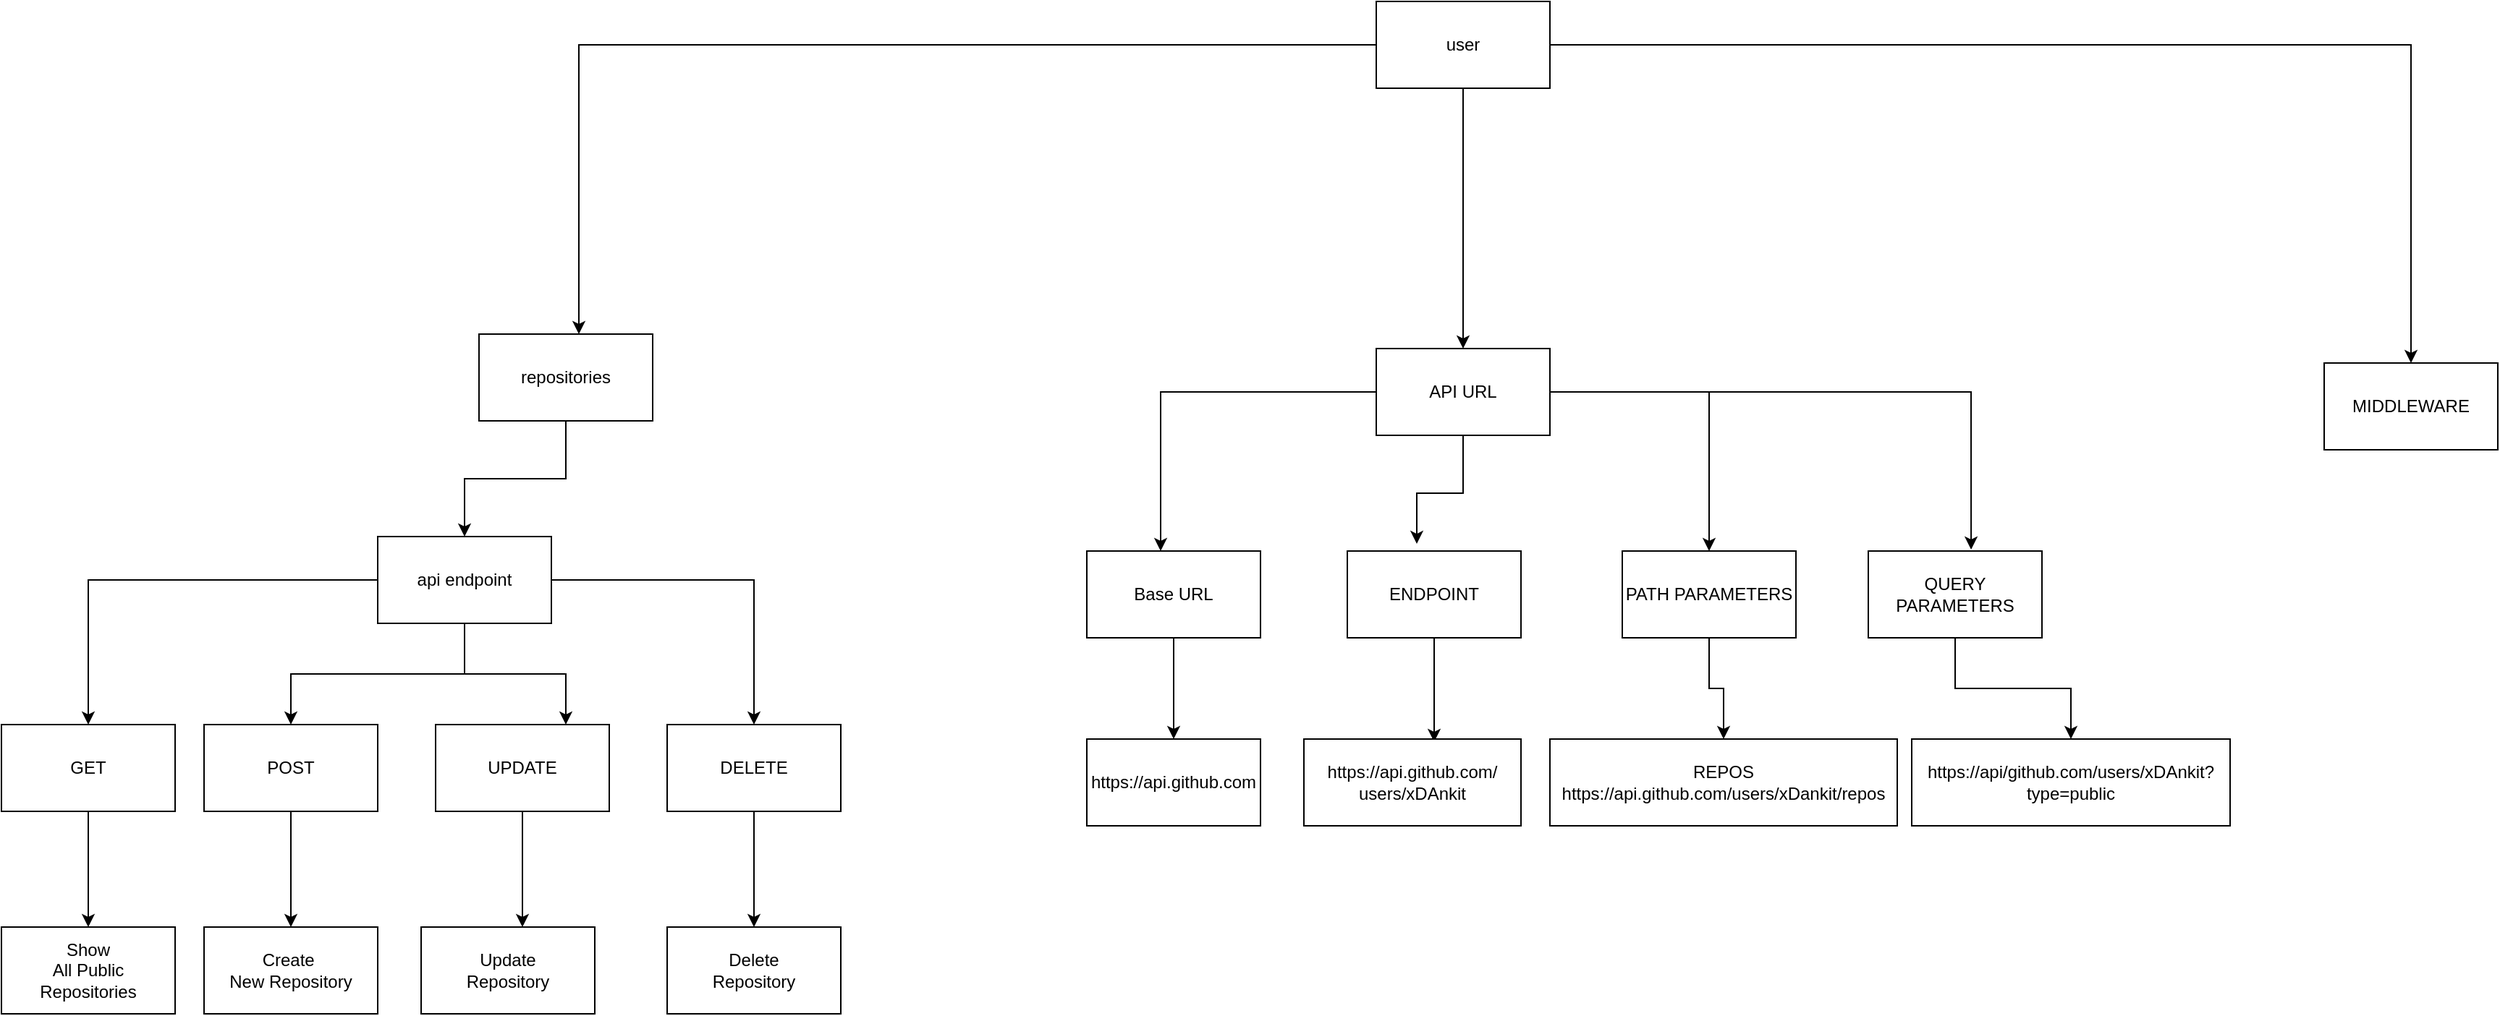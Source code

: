 <mxfile version="24.2.1" type="device">
  <diagram name="Page-1" id="rhS9JtVC_33PaL8HbyDL">
    <mxGraphModel dx="2476" dy="1828" grid="1" gridSize="10" guides="1" tooltips="1" connect="1" arrows="1" fold="1" page="1" pageScale="1" pageWidth="850" pageHeight="1100" math="0" shadow="0">
      <root>
        <mxCell id="0" />
        <mxCell id="1" parent="0" />
        <mxCell id="EvpxxNOr9Qi6KsdJ5t7L-20" style="edgeStyle=orthogonalEdgeStyle;rounded=0;orthogonalLoop=1;jettySize=auto;html=1;entryX=0.5;entryY=0;entryDx=0;entryDy=0;" parent="1" source="EvpxxNOr9Qi6KsdJ5t7L-1" target="EvpxxNOr9Qi6KsdJ5t7L-3" edge="1">
          <mxGeometry relative="1" as="geometry" />
        </mxCell>
        <mxCell id="EvpxxNOr9Qi6KsdJ5t7L-70" style="edgeStyle=orthogonalEdgeStyle;rounded=0;orthogonalLoop=1;jettySize=auto;html=1;entryX=0.5;entryY=0;entryDx=0;entryDy=0;" parent="1" source="EvpxxNOr9Qi6KsdJ5t7L-1" target="EvpxxNOr9Qi6KsdJ5t7L-69" edge="1">
          <mxGeometry relative="1" as="geometry" />
        </mxCell>
        <mxCell id="EvpxxNOr9Qi6KsdJ5t7L-1" value="user" style="rounded=0;whiteSpace=wrap;html=1;" parent="1" vertex="1">
          <mxGeometry x="620" y="-40" width="120" height="60" as="geometry" />
        </mxCell>
        <mxCell id="EvpxxNOr9Qi6KsdJ5t7L-7" value="" style="edgeStyle=orthogonalEdgeStyle;rounded=0;orthogonalLoop=1;jettySize=auto;html=1;" parent="1" source="EvpxxNOr9Qi6KsdJ5t7L-2" target="EvpxxNOr9Qi6KsdJ5t7L-6" edge="1">
          <mxGeometry relative="1" as="geometry" />
        </mxCell>
        <mxCell id="EvpxxNOr9Qi6KsdJ5t7L-2" value="repositories" style="rounded=0;whiteSpace=wrap;html=1;" parent="1" vertex="1">
          <mxGeometry y="190" width="120" height="60" as="geometry" />
        </mxCell>
        <mxCell id="EvpxxNOr9Qi6KsdJ5t7L-44" style="edgeStyle=orthogonalEdgeStyle;rounded=0;orthogonalLoop=1;jettySize=auto;html=1;entryX=0.425;entryY=0;entryDx=0;entryDy=0;entryPerimeter=0;" parent="1" source="EvpxxNOr9Qi6KsdJ5t7L-3" target="EvpxxNOr9Qi6KsdJ5t7L-46" edge="1">
          <mxGeometry relative="1" as="geometry">
            <mxPoint x="840" y="340" as="targetPoint" />
          </mxGeometry>
        </mxCell>
        <mxCell id="EvpxxNOr9Qi6KsdJ5t7L-65" style="edgeStyle=orthogonalEdgeStyle;rounded=0;orthogonalLoop=1;jettySize=auto;html=1;entryX=0.5;entryY=0;entryDx=0;entryDy=0;" parent="1" source="EvpxxNOr9Qi6KsdJ5t7L-3" target="EvpxxNOr9Qi6KsdJ5t7L-54" edge="1">
          <mxGeometry relative="1" as="geometry" />
        </mxCell>
        <mxCell id="EvpxxNOr9Qi6KsdJ5t7L-3" value="API URL" style="rounded=0;whiteSpace=wrap;html=1;" parent="1" vertex="1">
          <mxGeometry x="620" y="200" width="120" height="60" as="geometry" />
        </mxCell>
        <mxCell id="EvpxxNOr9Qi6KsdJ5t7L-11" value="" style="edgeStyle=orthogonalEdgeStyle;rounded=0;orthogonalLoop=1;jettySize=auto;html=1;" parent="1" source="EvpxxNOr9Qi6KsdJ5t7L-6" target="EvpxxNOr9Qi6KsdJ5t7L-10" edge="1">
          <mxGeometry relative="1" as="geometry" />
        </mxCell>
        <mxCell id="EvpxxNOr9Qi6KsdJ5t7L-21" value="" style="edgeStyle=orthogonalEdgeStyle;rounded=0;orthogonalLoop=1;jettySize=auto;html=1;" parent="1" source="EvpxxNOr9Qi6KsdJ5t7L-6" target="EvpxxNOr9Qi6KsdJ5t7L-12" edge="1">
          <mxGeometry relative="1" as="geometry" />
        </mxCell>
        <mxCell id="EvpxxNOr9Qi6KsdJ5t7L-22" style="edgeStyle=orthogonalEdgeStyle;rounded=0;orthogonalLoop=1;jettySize=auto;html=1;entryX=0.75;entryY=0;entryDx=0;entryDy=0;" parent="1" source="EvpxxNOr9Qi6KsdJ5t7L-6" target="EvpxxNOr9Qi6KsdJ5t7L-13" edge="1">
          <mxGeometry relative="1" as="geometry" />
        </mxCell>
        <mxCell id="EvpxxNOr9Qi6KsdJ5t7L-23" style="edgeStyle=orthogonalEdgeStyle;rounded=0;orthogonalLoop=1;jettySize=auto;html=1;" parent="1" source="EvpxxNOr9Qi6KsdJ5t7L-6" target="EvpxxNOr9Qi6KsdJ5t7L-14" edge="1">
          <mxGeometry relative="1" as="geometry" />
        </mxCell>
        <mxCell id="EvpxxNOr9Qi6KsdJ5t7L-6" value="api endpoint" style="rounded=0;whiteSpace=wrap;html=1;" parent="1" vertex="1">
          <mxGeometry x="-70" y="330" width="120" height="60" as="geometry" />
        </mxCell>
        <mxCell id="EvpxxNOr9Qi6KsdJ5t7L-35" value="" style="edgeStyle=orthogonalEdgeStyle;rounded=0;orthogonalLoop=1;jettySize=auto;html=1;" parent="1" source="EvpxxNOr9Qi6KsdJ5t7L-10" target="EvpxxNOr9Qi6KsdJ5t7L-34" edge="1">
          <mxGeometry relative="1" as="geometry" />
        </mxCell>
        <mxCell id="EvpxxNOr9Qi6KsdJ5t7L-10" value="GET" style="rounded=0;whiteSpace=wrap;html=1;" parent="1" vertex="1">
          <mxGeometry x="-330" y="460" width="120" height="60" as="geometry" />
        </mxCell>
        <mxCell id="EvpxxNOr9Qi6KsdJ5t7L-37" style="edgeStyle=orthogonalEdgeStyle;rounded=0;orthogonalLoop=1;jettySize=auto;html=1;" parent="1" source="EvpxxNOr9Qi6KsdJ5t7L-12" edge="1">
          <mxGeometry relative="1" as="geometry">
            <mxPoint x="-130" y="600" as="targetPoint" />
          </mxGeometry>
        </mxCell>
        <mxCell id="EvpxxNOr9Qi6KsdJ5t7L-12" value="POST" style="rounded=0;whiteSpace=wrap;html=1;" parent="1" vertex="1">
          <mxGeometry x="-190" y="460" width="120" height="60" as="geometry" />
        </mxCell>
        <mxCell id="EvpxxNOr9Qi6KsdJ5t7L-39" style="edgeStyle=orthogonalEdgeStyle;rounded=0;orthogonalLoop=1;jettySize=auto;html=1;" parent="1" source="EvpxxNOr9Qi6KsdJ5t7L-13" edge="1">
          <mxGeometry relative="1" as="geometry">
            <mxPoint x="30" y="600" as="targetPoint" />
          </mxGeometry>
        </mxCell>
        <mxCell id="EvpxxNOr9Qi6KsdJ5t7L-13" value="UPDATE" style="rounded=0;whiteSpace=wrap;html=1;" parent="1" vertex="1">
          <mxGeometry x="-30" y="460" width="120" height="60" as="geometry" />
        </mxCell>
        <mxCell id="EvpxxNOr9Qi6KsdJ5t7L-14" value="DELETE" style="rounded=0;whiteSpace=wrap;html=1;" parent="1" vertex="1">
          <mxGeometry x="130" y="460" width="120" height="60" as="geometry" />
        </mxCell>
        <mxCell id="EvpxxNOr9Qi6KsdJ5t7L-17" style="edgeStyle=orthogonalEdgeStyle;rounded=0;orthogonalLoop=1;jettySize=auto;html=1;entryX=0.575;entryY=0;entryDx=0;entryDy=0;entryPerimeter=0;" parent="1" source="EvpxxNOr9Qi6KsdJ5t7L-1" target="EvpxxNOr9Qi6KsdJ5t7L-2" edge="1">
          <mxGeometry relative="1" as="geometry" />
        </mxCell>
        <mxCell id="EvpxxNOr9Qi6KsdJ5t7L-34" value="Show&lt;div&gt;All Public&lt;/div&gt;&lt;div&gt;Repositories&lt;/div&gt;" style="rounded=0;whiteSpace=wrap;html=1;" parent="1" vertex="1">
          <mxGeometry x="-330" y="600" width="120" height="60" as="geometry" />
        </mxCell>
        <mxCell id="EvpxxNOr9Qi6KsdJ5t7L-38" value="Create&amp;nbsp;&lt;div&gt;New Repository&lt;/div&gt;" style="whiteSpace=wrap;html=1;" parent="1" vertex="1">
          <mxGeometry x="-190" y="600" width="120" height="60" as="geometry" />
        </mxCell>
        <mxCell id="EvpxxNOr9Qi6KsdJ5t7L-40" value="&lt;span style=&quot;color: rgb(0, 0, 0); font-family: Helvetica; font-size: 12px; font-style: normal; font-variant-ligatures: normal; font-variant-caps: normal; font-weight: 400; letter-spacing: normal; orphans: 2; text-align: center; text-indent: 0px; text-transform: none; widows: 2; word-spacing: 0px; -webkit-text-stroke-width: 0px; white-space: normal; background-color: rgb(251, 251, 251); text-decoration-thickness: initial; text-decoration-style: initial; text-decoration-color: initial; display: inline !important; float: none;&quot;&gt;UPDATE&lt;/span&gt;" style="text;whiteSpace=wrap;html=1;" parent="1" vertex="1">
          <mxGeometry x="-30" y="600" width="80" height="40" as="geometry" />
        </mxCell>
        <mxCell id="EvpxxNOr9Qi6KsdJ5t7L-41" value="Update&lt;div&gt;Repository&lt;/div&gt;" style="whiteSpace=wrap;html=1;" parent="1" vertex="1">
          <mxGeometry x="-40" y="600" width="120" height="60" as="geometry" />
        </mxCell>
        <mxCell id="EvpxxNOr9Qi6KsdJ5t7L-42" value="Delete&lt;div&gt;Repository&lt;/div&gt;" style="whiteSpace=wrap;html=1;" parent="1" vertex="1">
          <mxGeometry x="130" y="600" width="120" height="60" as="geometry" />
        </mxCell>
        <mxCell id="EvpxxNOr9Qi6KsdJ5t7L-43" style="edgeStyle=orthogonalEdgeStyle;rounded=0;orthogonalLoop=1;jettySize=auto;html=1;entryX=0.5;entryY=0;entryDx=0;entryDy=0;" parent="1" source="EvpxxNOr9Qi6KsdJ5t7L-14" target="EvpxxNOr9Qi6KsdJ5t7L-42" edge="1">
          <mxGeometry relative="1" as="geometry" />
        </mxCell>
        <mxCell id="EvpxxNOr9Qi6KsdJ5t7L-50" style="edgeStyle=orthogonalEdgeStyle;rounded=0;orthogonalLoop=1;jettySize=auto;html=1;entryX=0.5;entryY=0;entryDx=0;entryDy=0;" parent="1" source="EvpxxNOr9Qi6KsdJ5t7L-46" target="EvpxxNOr9Qi6KsdJ5t7L-51" edge="1">
          <mxGeometry relative="1" as="geometry">
            <mxPoint x="850" y="460" as="targetPoint" />
          </mxGeometry>
        </mxCell>
        <mxCell id="EvpxxNOr9Qi6KsdJ5t7L-46" value="Base URL" style="rounded=0;whiteSpace=wrap;html=1;" parent="1" vertex="1">
          <mxGeometry x="420" y="340" width="120" height="60" as="geometry" />
        </mxCell>
        <mxCell id="EvpxxNOr9Qi6KsdJ5t7L-48" style="edgeStyle=orthogonalEdgeStyle;rounded=0;orthogonalLoop=1;jettySize=auto;html=1;entryX=0.6;entryY=0.033;entryDx=0;entryDy=0;entryPerimeter=0;" parent="1" source="EvpxxNOr9Qi6KsdJ5t7L-47" target="EvpxxNOr9Qi6KsdJ5t7L-49" edge="1">
          <mxGeometry relative="1" as="geometry">
            <mxPoint x="980" y="460" as="targetPoint" />
          </mxGeometry>
        </mxCell>
        <mxCell id="EvpxxNOr9Qi6KsdJ5t7L-47" value="ENDPOINT" style="rounded=0;whiteSpace=wrap;html=1;" parent="1" vertex="1">
          <mxGeometry x="600" y="340" width="120" height="60" as="geometry" />
        </mxCell>
        <mxCell id="EvpxxNOr9Qi6KsdJ5t7L-49" value="https://api.github.com/&lt;div&gt;users/xDAnkit&lt;/div&gt;" style="rounded=0;whiteSpace=wrap;html=1;" parent="1" vertex="1">
          <mxGeometry x="570" y="470" width="150" height="60" as="geometry" />
        </mxCell>
        <mxCell id="EvpxxNOr9Qi6KsdJ5t7L-51" value="https://api.github.com" style="rounded=0;whiteSpace=wrap;html=1;" parent="1" vertex="1">
          <mxGeometry x="420" y="470" width="120" height="60" as="geometry" />
        </mxCell>
        <mxCell id="EvpxxNOr9Qi6KsdJ5t7L-52" style="edgeStyle=orthogonalEdgeStyle;rounded=0;orthogonalLoop=1;jettySize=auto;html=1;entryX=0.4;entryY=-0.083;entryDx=0;entryDy=0;entryPerimeter=0;" parent="1" source="EvpxxNOr9Qi6KsdJ5t7L-3" target="EvpxxNOr9Qi6KsdJ5t7L-47" edge="1">
          <mxGeometry relative="1" as="geometry" />
        </mxCell>
        <mxCell id="EvpxxNOr9Qi6KsdJ5t7L-59" value="" style="edgeStyle=orthogonalEdgeStyle;rounded=0;orthogonalLoop=1;jettySize=auto;html=1;" parent="1" source="EvpxxNOr9Qi6KsdJ5t7L-54" target="EvpxxNOr9Qi6KsdJ5t7L-56" edge="1">
          <mxGeometry relative="1" as="geometry" />
        </mxCell>
        <mxCell id="EvpxxNOr9Qi6KsdJ5t7L-54" value="PATH PARAMETERS" style="rounded=0;whiteSpace=wrap;html=1;" parent="1" vertex="1">
          <mxGeometry x="790" y="340" width="120" height="60" as="geometry" />
        </mxCell>
        <mxCell id="EvpxxNOr9Qi6KsdJ5t7L-56" value="REPOS&lt;div&gt;https://api.github.com/users/xDankit/repos&lt;/div&gt;" style="rounded=0;whiteSpace=wrap;html=1;" parent="1" vertex="1">
          <mxGeometry x="740" y="470" width="240" height="60" as="geometry" />
        </mxCell>
        <mxCell id="EvpxxNOr9Qi6KsdJ5t7L-67" value="" style="edgeStyle=orthogonalEdgeStyle;rounded=0;orthogonalLoop=1;jettySize=auto;html=1;" parent="1" source="EvpxxNOr9Qi6KsdJ5t7L-61" target="EvpxxNOr9Qi6KsdJ5t7L-62" edge="1">
          <mxGeometry relative="1" as="geometry" />
        </mxCell>
        <mxCell id="EvpxxNOr9Qi6KsdJ5t7L-61" value="QUERY PARAMETERS" style="rounded=0;whiteSpace=wrap;html=1;" parent="1" vertex="1">
          <mxGeometry x="960" y="340" width="120" height="60" as="geometry" />
        </mxCell>
        <mxCell id="EvpxxNOr9Qi6KsdJ5t7L-62" value="https://api/github.com/users/xDAnkit?type=public" style="rounded=0;whiteSpace=wrap;html=1;" parent="1" vertex="1">
          <mxGeometry x="990" y="470" width="220" height="60" as="geometry" />
        </mxCell>
        <mxCell id="EvpxxNOr9Qi6KsdJ5t7L-66" style="edgeStyle=orthogonalEdgeStyle;rounded=0;orthogonalLoop=1;jettySize=auto;html=1;entryX=0.592;entryY=-0.017;entryDx=0;entryDy=0;entryPerimeter=0;" parent="1" source="EvpxxNOr9Qi6KsdJ5t7L-3" target="EvpxxNOr9Qi6KsdJ5t7L-61" edge="1">
          <mxGeometry relative="1" as="geometry" />
        </mxCell>
        <mxCell id="EvpxxNOr9Qi6KsdJ5t7L-69" value="MIDDLEWARE" style="rounded=0;whiteSpace=wrap;html=1;" parent="1" vertex="1">
          <mxGeometry x="1275" y="210" width="120" height="60" as="geometry" />
        </mxCell>
      </root>
    </mxGraphModel>
  </diagram>
</mxfile>
